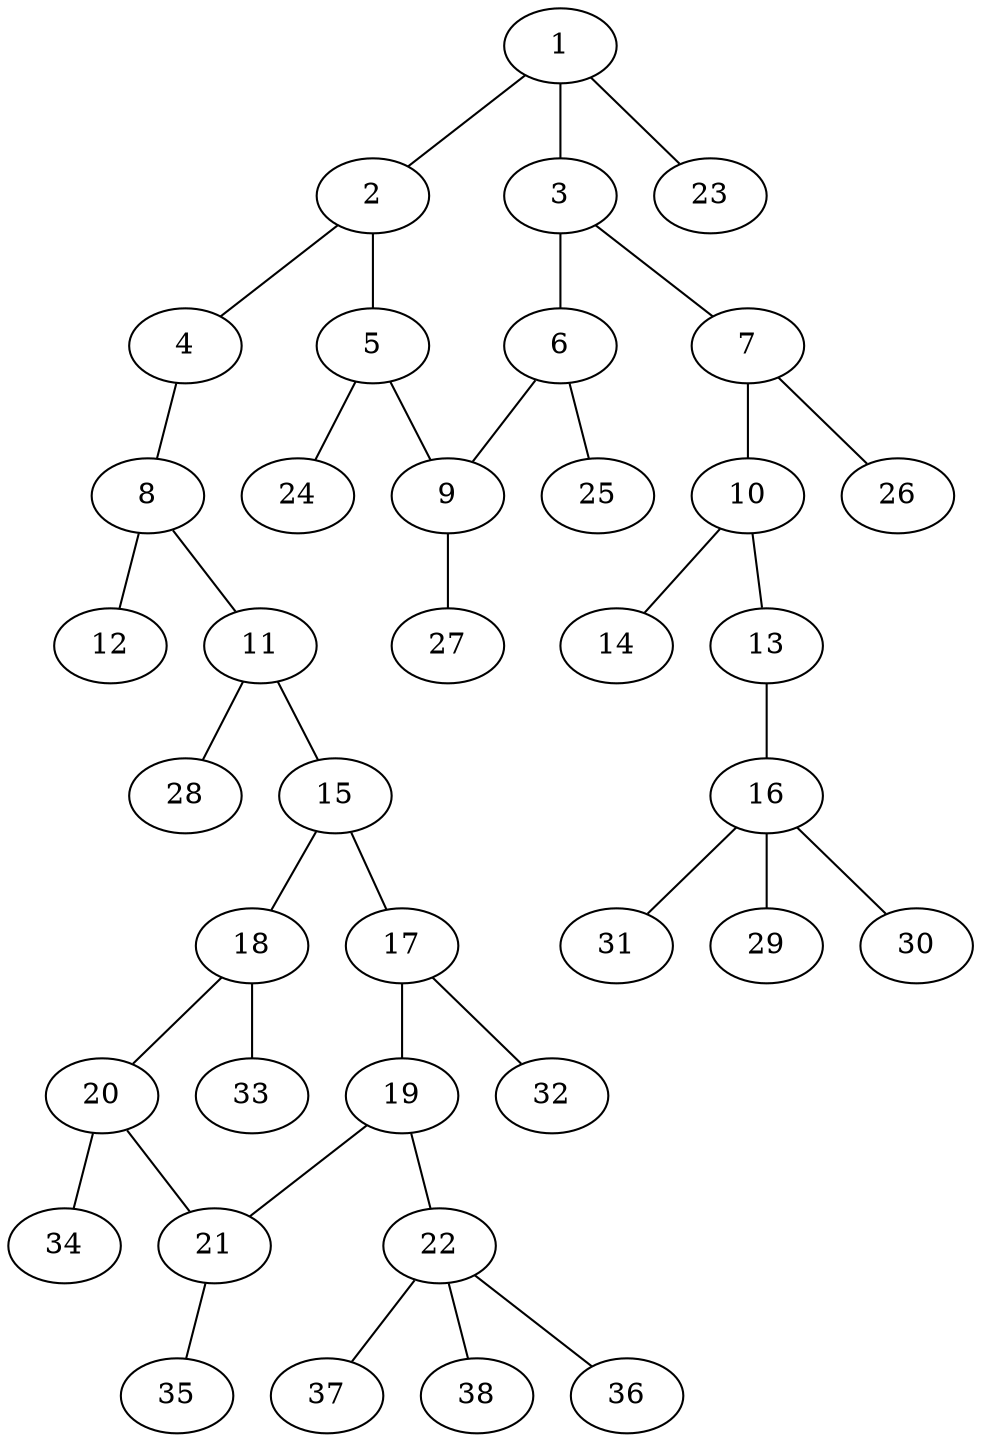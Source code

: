 graph molecule_690 {
	1	 [chem=C];
	2	 [chem=C];
	1 -- 2	 [valence=1];
	3	 [chem=C];
	1 -- 3	 [valence=2];
	23	 [chem=H];
	1 -- 23	 [valence=1];
	4	 [chem=O];
	2 -- 4	 [valence=1];
	5	 [chem=C];
	2 -- 5	 [valence=2];
	6	 [chem=C];
	3 -- 6	 [valence=1];
	7	 [chem=N];
	3 -- 7	 [valence=1];
	8	 [chem=C];
	4 -- 8	 [valence=1];
	9	 [chem=C];
	5 -- 9	 [valence=1];
	24	 [chem=H];
	5 -- 24	 [valence=1];
	6 -- 9	 [valence=2];
	25	 [chem=H];
	6 -- 25	 [valence=1];
	10	 [chem=C];
	7 -- 10	 [valence=1];
	26	 [chem=H];
	7 -- 26	 [valence=1];
	11	 [chem=N];
	8 -- 11	 [valence=1];
	12	 [chem=O];
	8 -- 12	 [valence=2];
	27	 [chem=H];
	9 -- 27	 [valence=1];
	13	 [chem=O];
	10 -- 13	 [valence=1];
	14	 [chem=O];
	10 -- 14	 [valence=2];
	15	 [chem=C];
	11 -- 15	 [valence=1];
	28	 [chem=H];
	11 -- 28	 [valence=1];
	16	 [chem=C];
	13 -- 16	 [valence=1];
	17	 [chem=C];
	15 -- 17	 [valence=2];
	18	 [chem=C];
	15 -- 18	 [valence=1];
	29	 [chem=H];
	16 -- 29	 [valence=1];
	30	 [chem=H];
	16 -- 30	 [valence=1];
	31	 [chem=H];
	16 -- 31	 [valence=1];
	19	 [chem=C];
	17 -- 19	 [valence=1];
	32	 [chem=H];
	17 -- 32	 [valence=1];
	20	 [chem=C];
	18 -- 20	 [valence=2];
	33	 [chem=H];
	18 -- 33	 [valence=1];
	21	 [chem=C];
	19 -- 21	 [valence=2];
	22	 [chem=C];
	19 -- 22	 [valence=1];
	20 -- 21	 [valence=1];
	34	 [chem=H];
	20 -- 34	 [valence=1];
	35	 [chem=H];
	21 -- 35	 [valence=1];
	36	 [chem=H];
	22 -- 36	 [valence=1];
	37	 [chem=H];
	22 -- 37	 [valence=1];
	38	 [chem=H];
	22 -- 38	 [valence=1];
}
